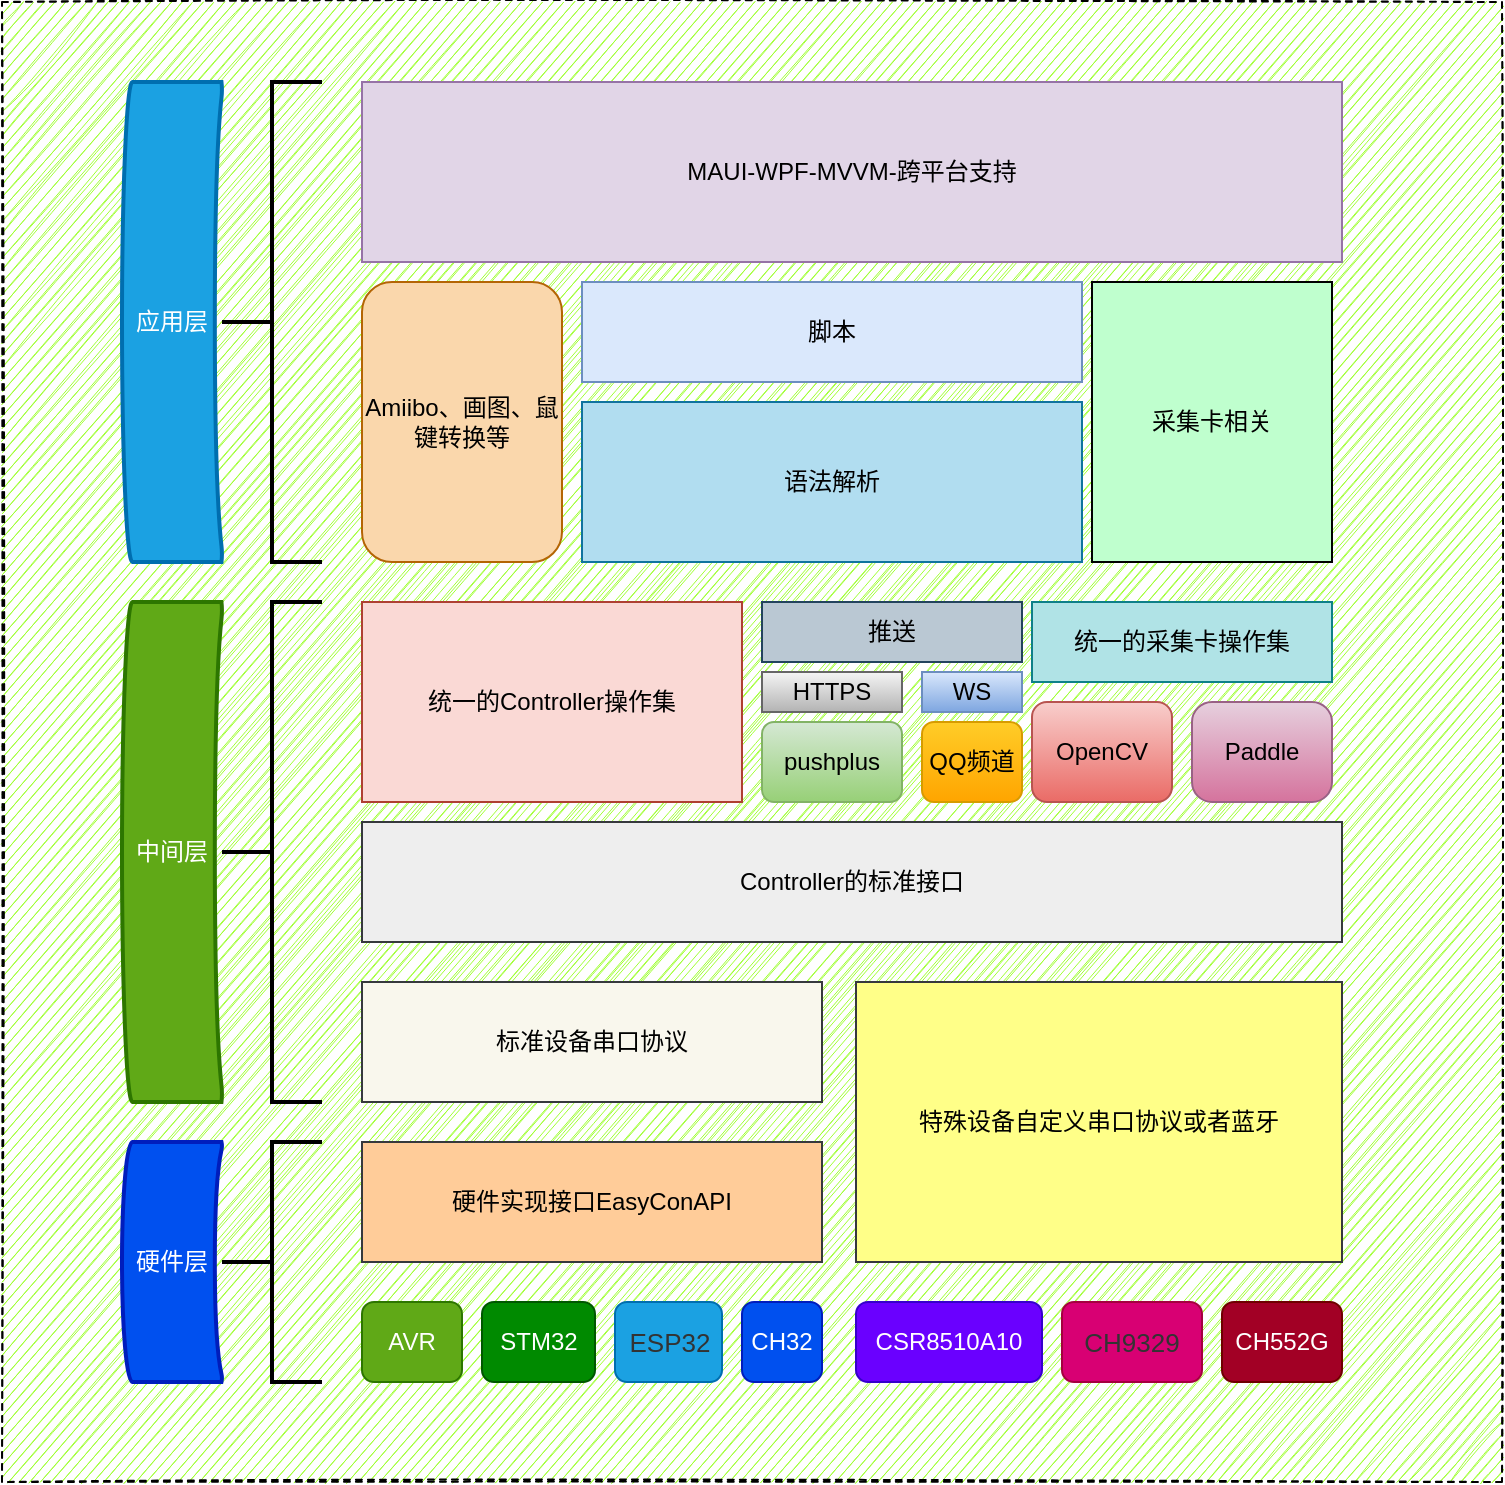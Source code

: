 <mxfile version="20.6.0" type="device"><diagram id="WQZ1oWWwl1FTkujqO4AA" name="第 1 页"><mxGraphModel dx="2187" dy="802" grid="1" gridSize="10" guides="1" tooltips="1" connect="1" arrows="1" fold="1" page="1" pageScale="1" pageWidth="827" pageHeight="1169" math="0" shadow="0"><root><mxCell id="0"/><mxCell id="1" parent="0"/><mxCell id="rnQ72UrgD3P00YgKSgLh-1" value="" style="rounded=0;whiteSpace=wrap;html=1;dashed=1;movable=1;resizable=1;rotatable=1;deletable=1;editable=1;connectable=1;sketch=1;fillColor=#A1FF36;" vertex="1" parent="1"><mxGeometry x="-70" y="70" width="750" height="740" as="geometry"/></mxCell><mxCell id="rnQ72UrgD3P00YgKSgLh-2" value="MAUI-WPF-MVVM-跨平台支持" style="rounded=0;whiteSpace=wrap;html=1;fillColor=#e1d5e7;strokeColor=#9673a6;" vertex="1" parent="1"><mxGeometry x="110" y="110" width="490" height="90" as="geometry"/></mxCell><mxCell id="rnQ72UrgD3P00YgKSgLh-3" value="标准设备串口协议" style="rounded=0;whiteSpace=wrap;html=1;fillColor=#f9f7ed;strokeColor=#36393d;" vertex="1" parent="1"><mxGeometry x="110" y="560" width="230" height="60" as="geometry"/></mxCell><mxCell id="rnQ72UrgD3P00YgKSgLh-4" value="硬件实现接口EasyConAPI" style="rounded=0;whiteSpace=wrap;html=1;fillColor=#ffcc99;strokeColor=#36393d;" vertex="1" parent="1"><mxGeometry x="110" y="640" width="230" height="60" as="geometry"/></mxCell><mxCell id="rnQ72UrgD3P00YgKSgLh-5" value="Controller的标准接口" style="rounded=0;whiteSpace=wrap;html=1;fillColor=#eeeeee;strokeColor=#36393d;" vertex="1" parent="1"><mxGeometry x="110" y="480" width="490" height="60" as="geometry"/></mxCell><mxCell id="rnQ72UrgD3P00YgKSgLh-7" value="语法解析" style="rounded=0;whiteSpace=wrap;html=1;fillColor=#b1ddf0;strokeColor=#10739e;" vertex="1" parent="1"><mxGeometry x="220" y="270" width="250" height="80" as="geometry"/></mxCell><mxCell id="rnQ72UrgD3P00YgKSgLh-8" value="统一的Controller操作集" style="whiteSpace=wrap;html=1;rounded=0;fillColor=#fad9d5;strokeColor=#ae4132;" vertex="1" parent="1"><mxGeometry x="110" y="370" width="190" height="100" as="geometry"/></mxCell><mxCell id="rnQ72UrgD3P00YgKSgLh-11" value="统一的采集卡操作集" style="rounded=0;whiteSpace=wrap;html=1;fillColor=#b0e3e6;strokeColor=#0e8088;" vertex="1" parent="1"><mxGeometry x="445" y="370" width="150" height="40" as="geometry"/></mxCell><mxCell id="rnQ72UrgD3P00YgKSgLh-15" value="OpenCV" style="whiteSpace=wrap;html=1;rounded=1;fillColor=#f8cecc;gradientColor=#ea6b66;strokeColor=#b85450;" vertex="1" parent="1"><mxGeometry x="445" y="420" width="70" height="50" as="geometry"/></mxCell><mxCell id="rnQ72UrgD3P00YgKSgLh-24" value="特殊设备自定义串口协议或者蓝牙" style="rounded=0;whiteSpace=wrap;html=1;fillColor=#ffff88;strokeColor=#36393d;" vertex="1" parent="1"><mxGeometry x="357" y="560" width="243" height="140" as="geometry"/></mxCell><mxCell id="rnQ72UrgD3P00YgKSgLh-29" value="Amiibo、画图、鼠键转换等" style="rounded=1;whiteSpace=wrap;html=1;fillColor=#fad7ac;strokeColor=#b46504;" vertex="1" parent="1"><mxGeometry x="110" y="210" width="100" height="140" as="geometry"/></mxCell><mxCell id="rnQ72UrgD3P00YgKSgLh-30" value="脚本" style="rounded=0;whiteSpace=wrap;html=1;fillColor=#dae8fc;strokeColor=#6c8ebf;" vertex="1" parent="1"><mxGeometry x="220" y="210" width="250" height="50" as="geometry"/></mxCell><mxCell id="rnQ72UrgD3P00YgKSgLh-31" value="推送" style="rounded=0;whiteSpace=wrap;html=1;fillColor=#bac8d3;strokeColor=#23445d;" vertex="1" parent="1"><mxGeometry x="310" y="370" width="130" height="30" as="geometry"/></mxCell><mxCell id="rnQ72UrgD3P00YgKSgLh-34" value="Paddle" style="whiteSpace=wrap;html=1;rounded=1;fillColor=#e6d0de;gradientColor=#d5739d;strokeColor=#996185;arcSize=20;" vertex="1" parent="1"><mxGeometry x="525" y="420" width="70" height="50" as="geometry"/></mxCell><mxCell id="rnQ72UrgD3P00YgKSgLh-35" value="pushplus" style="rounded=1;whiteSpace=wrap;html=1;fillColor=#d5e8d4;gradientColor=#97d077;strokeColor=#82b366;" vertex="1" parent="1"><mxGeometry x="310" y="430" width="70" height="40" as="geometry"/></mxCell><mxCell id="rnQ72UrgD3P00YgKSgLh-36" value="QQ频道" style="rounded=1;whiteSpace=wrap;html=1;fillColor=#ffcd28;gradientColor=#ffa500;strokeColor=#d79b00;" vertex="1" parent="1"><mxGeometry x="390" y="430" width="50" height="40" as="geometry"/></mxCell><mxCell id="rnQ72UrgD3P00YgKSgLh-37" value="CSR8510A10" style="whiteSpace=wrap;html=1;rounded=1;fillColor=#6a00ff;fontColor=#ffffff;strokeColor=#3700CC;" vertex="1" parent="1"><mxGeometry x="357" y="720" width="93" height="40" as="geometry"/></mxCell><mxCell id="rnQ72UrgD3P00YgKSgLh-38" value="&lt;span style=&quot;text-align: start;&quot;&gt;&lt;font style=&quot;&quot; face=&quot;Arial, sans-serif&quot; color=&quot;#333333&quot;&gt;&lt;span style=&quot;font-size: 13px;&quot;&gt;CH9329&lt;/span&gt;&lt;/font&gt;&lt;br&gt;&lt;/span&gt;" style="whiteSpace=wrap;html=1;rounded=1;fillColor=#d80073;fontColor=#ffffff;strokeColor=#A50040;" vertex="1" parent="1"><mxGeometry x="460" y="720" width="70" height="40" as="geometry"/></mxCell><mxCell id="rnQ72UrgD3P00YgKSgLh-39" value="CH552G" style="rounded=1;whiteSpace=wrap;html=1;fillColor=#a20025;fontColor=#ffffff;strokeColor=#6F0000;" vertex="1" parent="1"><mxGeometry x="540" y="720" width="60" height="40" as="geometry"/></mxCell><mxCell id="rnQ72UrgD3P00YgKSgLh-40" value="STM32" style="whiteSpace=wrap;html=1;rounded=1;fillColor=#008a00;fontColor=#ffffff;strokeColor=#005700;" vertex="1" parent="1"><mxGeometry x="170" y="720" width="56.5" height="40" as="geometry"/></mxCell><mxCell id="rnQ72UrgD3P00YgKSgLh-41" value="&lt;span style=&quot;color: rgb(51, 51, 51); font-family: Arial, sans-serif; font-size: 13px; text-align: start;&quot;&gt;ESP32&lt;br&gt;&lt;/span&gt;" style="whiteSpace=wrap;html=1;rounded=1;fillColor=#1ba1e2;fontColor=#ffffff;strokeColor=#006EAF;" vertex="1" parent="1"><mxGeometry x="236.5" y="720" width="53.5" height="40" as="geometry"/></mxCell><mxCell id="rnQ72UrgD3P00YgKSgLh-42" value="CH32" style="rounded=1;whiteSpace=wrap;html=1;fillColor=#0050ef;fontColor=#ffffff;strokeColor=#001DBC;" vertex="1" parent="1"><mxGeometry x="300" y="720" width="40" height="40" as="geometry"/></mxCell><mxCell id="rnQ72UrgD3P00YgKSgLh-43" value="AVR" style="whiteSpace=wrap;html=1;rounded=1;fillColor=#60a917;fontColor=#ffffff;strokeColor=#2D7600;" vertex="1" parent="1"><mxGeometry x="110" y="720" width="50" height="40" as="geometry"/></mxCell><mxCell id="rnQ72UrgD3P00YgKSgLh-44" value="HTTPS" style="rounded=0;whiteSpace=wrap;html=1;fillColor=#f5f5f5;gradientColor=#b3b3b3;strokeColor=#666666;" vertex="1" parent="1"><mxGeometry x="310" y="405" width="70" height="20" as="geometry"/></mxCell><mxCell id="rnQ72UrgD3P00YgKSgLh-45" value="WS" style="rounded=0;whiteSpace=wrap;html=1;fillColor=#dae8fc;gradientColor=#7ea6e0;strokeColor=#6c8ebf;" vertex="1" parent="1"><mxGeometry x="390" y="405" width="50" height="20" as="geometry"/></mxCell><mxCell id="rnQ72UrgD3P00YgKSgLh-46" value="" style="strokeWidth=2;html=1;shape=mxgraph.flowchart.annotation_2;align=left;labelPosition=right;pointerEvents=1;rounded=1;labelBackgroundColor=none;" vertex="1" parent="1"><mxGeometry x="40" y="640" width="50" height="120" as="geometry"/></mxCell><mxCell id="rnQ72UrgD3P00YgKSgLh-49" value="" style="strokeWidth=2;html=1;shape=mxgraph.flowchart.annotation_2;align=left;labelPosition=right;pointerEvents=1;rounded=1;labelBackgroundColor=none;" vertex="1" parent="1"><mxGeometry x="40" y="370" width="50" height="250" as="geometry"/></mxCell><mxCell id="rnQ72UrgD3P00YgKSgLh-50" value="" style="strokeWidth=2;html=1;shape=mxgraph.flowchart.annotation_2;align=left;labelPosition=right;pointerEvents=1;rounded=1;labelBackgroundColor=none;" vertex="1" parent="1"><mxGeometry x="40" y="110" width="50" height="240" as="geometry"/></mxCell><mxCell id="rnQ72UrgD3P00YgKSgLh-51" value="硬件层" style="strokeWidth=2;html=1;shape=mxgraph.flowchart.stored_data;whiteSpace=wrap;rounded=1;labelBackgroundColor=none;fillColor=#0050ef;fontColor=#ffffff;strokeColor=#001DBC;" vertex="1" parent="1"><mxGeometry x="-10" y="640" width="50" height="120" as="geometry"/></mxCell><mxCell id="rnQ72UrgD3P00YgKSgLh-52" value="中间层" style="strokeWidth=2;html=1;shape=mxgraph.flowchart.stored_data;whiteSpace=wrap;rounded=1;labelBackgroundColor=none;fillColor=#60a917;fontColor=#ffffff;strokeColor=#2D7600;" vertex="1" parent="1"><mxGeometry x="-10" y="370" width="50" height="250" as="geometry"/></mxCell><mxCell id="rnQ72UrgD3P00YgKSgLh-53" value="应用层" style="strokeWidth=2;html=1;shape=mxgraph.flowchart.stored_data;whiteSpace=wrap;rounded=1;labelBackgroundColor=none;fillColor=#1ba1e2;fontColor=#ffffff;strokeColor=#006EAF;" vertex="1" parent="1"><mxGeometry x="-10" y="110" width="50" height="240" as="geometry"/></mxCell><mxCell id="rnQ72UrgD3P00YgKSgLh-54" value="采集卡相关" style="rounded=0;whiteSpace=wrap;html=1;labelBackgroundColor=none;fillColor=#BFFFCE;" vertex="1" parent="1"><mxGeometry x="475" y="210" width="120" height="140" as="geometry"/></mxCell></root></mxGraphModel></diagram></mxfile>